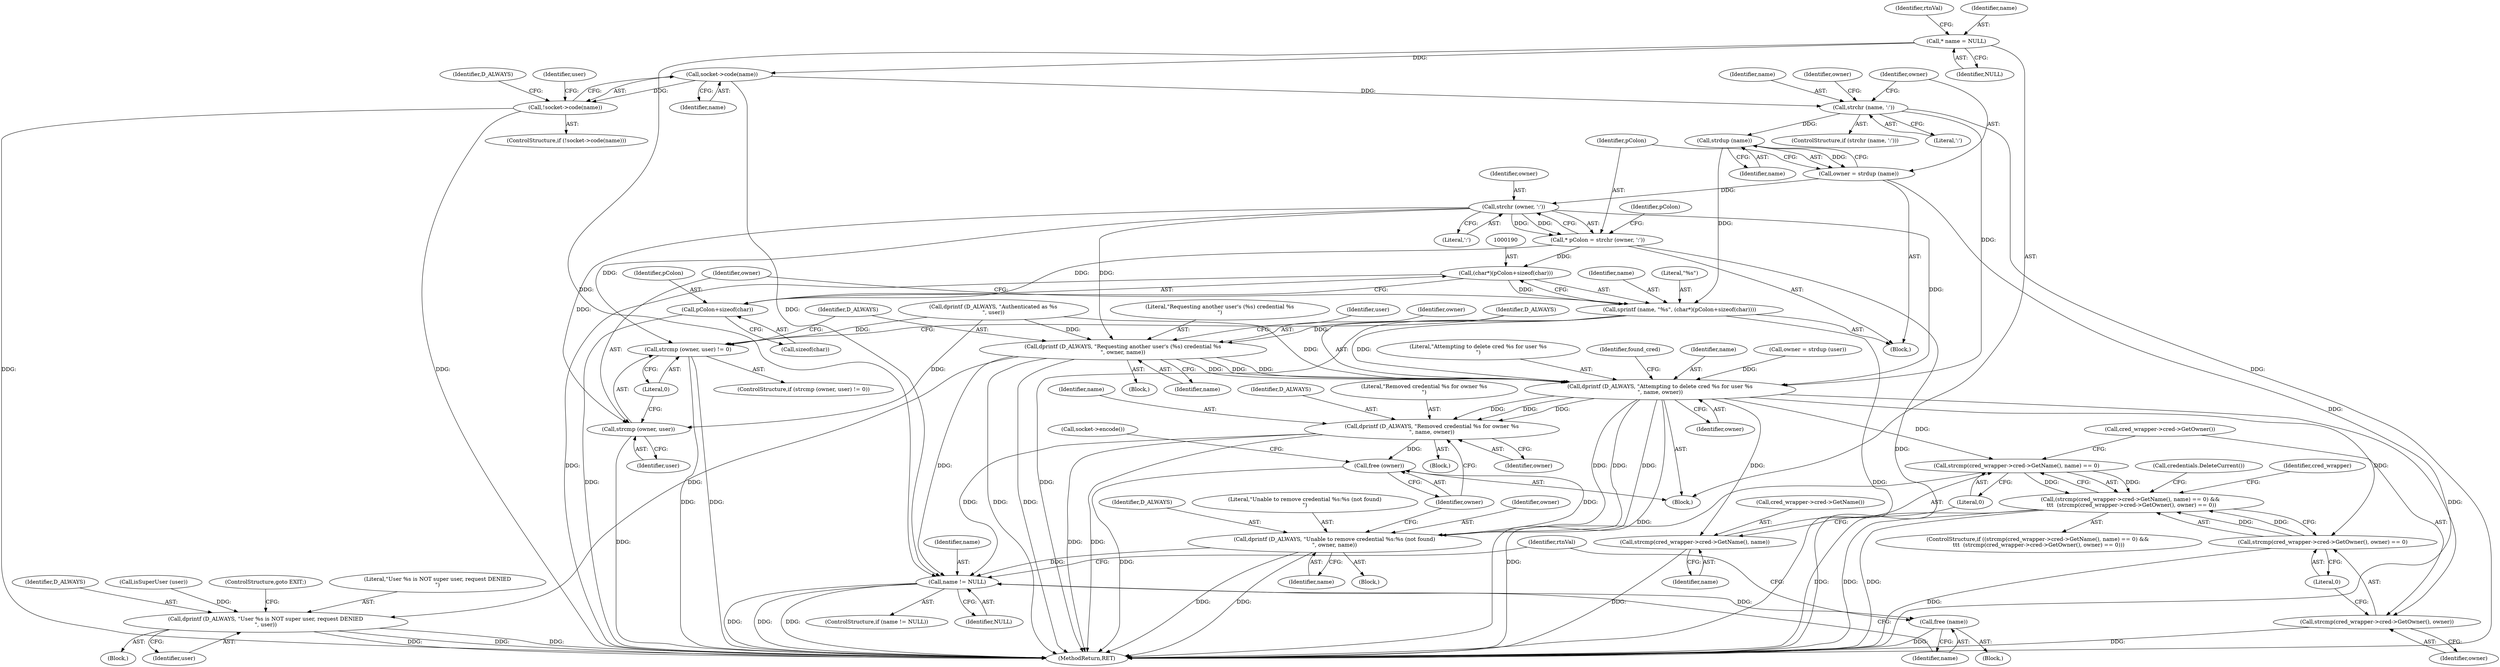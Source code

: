 digraph "0_htcondor_5e5571d1a431eb3c61977b6dd6ec90186ef79867_0@API" {
"1000153" [label="(Call,socket->code(name))"];
"1000109" [label="(Call,* name = NULL)"];
"1000152" [label="(Call,!socket->code(name))"];
"1000168" [label="(Call,strchr (name, ':'))"];
"1000174" [label="(Call,strdup (name))"];
"1000172" [label="(Call,owner = strdup (name))"];
"1000179" [label="(Call,strchr (owner, ':'))"];
"1000177" [label="(Call,* pColon = strchr (owner, ':'))"];
"1000189" [label="(Call,(char*)(pColon+sizeof(char)))"];
"1000186" [label="(Call,sprintf (name, \"%s\", (char*)(pColon+sizeof(char))))"];
"1000202" [label="(Call,dprintf (D_ALWAYS, \"Requesting another user's (%s) credential %s\n\", owner, name))"];
"1000212" [label="(Call,dprintf (D_ALWAYS, \"User %s is NOT super user, request DENIED\n\", user))"];
"1000229" [label="(Call,dprintf (D_ALWAYS, \"Attempting to delete cred %s for user %s\n\", name, owner))"];
"1000249" [label="(Call,strcmp(cred_wrapper->cred->GetName(), name) == 0)"];
"1000248" [label="(Call,(strcmp(cred_wrapper->cred->GetName(), name) == 0) && \n\t\t\t  (strcmp(cred_wrapper->cred->GetOwner(), owner) == 0))"];
"1000250" [label="(Call,strcmp(cred_wrapper->cred->GetName(), name))"];
"1000254" [label="(Call,strcmp(cred_wrapper->cred->GetOwner(), owner) == 0)"];
"1000255" [label="(Call,strcmp(cred_wrapper->cred->GetOwner(), owner))"];
"1000279" [label="(Call,dprintf (D_ALWAYS, \"Removed credential %s for owner %s\n\", name, owner))"];
"1000291" [label="(Call,free (owner))"];
"1000307" [label="(Call,name != NULL)"];
"1000311" [label="(Call,free (name))"];
"1000286" [label="(Call,dprintf (D_ALWAYS, \"Unable to remove credential %s:%s (not found)\n\", owner, name))"];
"1000191" [label="(Call,pColon+sizeof(char))"];
"1000196" [label="(Call,strcmp (owner, user) != 0)"];
"1000197" [label="(Call,strcmp (owner, user))"];
"1000251" [label="(Call,cred_wrapper->cred->GetName())"];
"1000258" [label="(Literal,0)"];
"1000172" [label="(Call,owner = strdup (name))"];
"1000181" [label="(Literal,':')"];
"1000170" [label="(Literal,':')"];
"1000192" [label="(Identifier,pColon)"];
"1000213" [label="(Identifier,D_ALWAYS)"];
"1000189" [label="(Call,(char*)(pColon+sizeof(char)))"];
"1000249" [label="(Call,strcmp(cred_wrapper->cred->GetName(), name) == 0)"];
"1000260" [label="(Call,credentials.DeleteCurrent())"];
"1000171" [label="(Block,)"];
"1000290" [label="(Identifier,name)"];
"1000169" [label="(Identifier,name)"];
"1000193" [label="(Call,sizeof(char))"];
"1000202" [label="(Call,dprintf (D_ALWAYS, \"Requesting another user's (%s) credential %s\n\", owner, name))"];
"1000174" [label="(Call,strdup (name))"];
"1000151" [label="(ControlStructure,if (!socket->code(name)))"];
"1000212" [label="(Call,dprintf (D_ALWAYS, \"User %s is NOT super user, request DENIED\n\", user))"];
"1000114" [label="(Identifier,rtnVal)"];
"1000307" [label="(Call,name != NULL)"];
"1000201" [label="(Block,)"];
"1000163" [label="(Call,dprintf (D_ALWAYS, \"Authenticated as %s\n\", user))"];
"1000186" [label="(Call,sprintf (name, \"%s\", (char*)(pColon+sizeof(char))))"];
"1000250" [label="(Call,strcmp(cred_wrapper->cred->GetName(), name))"];
"1000209" [label="(Call,isSuperUser (user))"];
"1000229" [label="(Call,dprintf (D_ALWAYS, \"Attempting to delete cred %s for user %s\n\", name, owner))"];
"1000195" [label="(ControlStructure,if (strcmp (owner, user) != 0))"];
"1000206" [label="(Identifier,name)"];
"1000226" [label="(Identifier,owner)"];
"1000198" [label="(Identifier,owner)"];
"1000252" [label="(Identifier,name)"];
"1000282" [label="(Identifier,name)"];
"1000291" [label="(Call,free (owner))"];
"1000285" [label="(Block,)"];
"1000203" [label="(Identifier,D_ALWAYS)"];
"1000255" [label="(Call,strcmp(cred_wrapper->cred->GetOwner(), owner))"];
"1000231" [label="(Literal,\"Attempting to delete cred %s for user %s\n\")"];
"1000215" [label="(Identifier,user)"];
"1000153" [label="(Call,socket->code(name))"];
"1000286" [label="(Call,dprintf (D_ALWAYS, \"Unable to remove credential %s:%s (not found)\n\", owner, name))"];
"1000196" [label="(Call,strcmp (owner, user) != 0)"];
"1000280" [label="(Identifier,D_ALWAYS)"];
"1000247" [label="(ControlStructure,if ((strcmp(cred_wrapper->cred->GetName(), name) == 0) && \n\t\t\t  (strcmp(cred_wrapper->cred->GetOwner(), owner) == 0)))"];
"1000293" [label="(Call,socket->encode())"];
"1000253" [label="(Literal,0)"];
"1000191" [label="(Call,pColon+sizeof(char))"];
"1000111" [label="(Identifier,NULL)"];
"1000310" [label="(Block,)"];
"1000161" [label="(Identifier,user)"];
"1000110" [label="(Identifier,name)"];
"1000177" [label="(Call,* pColon = strchr (owner, ':'))"];
"1000306" [label="(ControlStructure,if (name != NULL))"];
"1000109" [label="(Call,* name = NULL)"];
"1000167" [label="(ControlStructure,if (strchr (name, ':')))"];
"1000187" [label="(Identifier,name)"];
"1000188" [label="(Literal,\"%s\")"];
"1000283" [label="(Identifier,owner)"];
"1000230" [label="(Identifier,D_ALWAYS)"];
"1000152" [label="(Call,!socket->code(name))"];
"1000204" [label="(Literal,\"Requesting another user's (%s) credential %s\n\")"];
"1000210" [label="(Identifier,user)"];
"1000256" [label="(Call,cred_wrapper->cred->GetOwner())"];
"1000289" [label="(Identifier,owner)"];
"1000175" [label="(Identifier,name)"];
"1000235" [label="(Identifier,found_cred)"];
"1000199" [label="(Identifier,user)"];
"1000292" [label="(Identifier,owner)"];
"1000107" [label="(Block,)"];
"1000178" [label="(Identifier,pColon)"];
"1000157" [label="(Identifier,D_ALWAYS)"];
"1000287" [label="(Identifier,D_ALWAYS)"];
"1000205" [label="(Identifier,owner)"];
"1000232" [label="(Identifier,name)"];
"1000184" [label="(Identifier,pColon)"];
"1000154" [label="(Identifier,name)"];
"1000233" [label="(Identifier,owner)"];
"1000267" [label="(Block,)"];
"1000216" [label="(ControlStructure,goto EXIT;)"];
"1000311" [label="(Call,free (name))"];
"1000312" [label="(Identifier,name)"];
"1000315" [label="(MethodReturn,RET)"];
"1000179" [label="(Call,strchr (owner, ':'))"];
"1000279" [label="(Call,dprintf (D_ALWAYS, \"Removed credential %s for owner %s\n\", name, owner))"];
"1000240" [label="(Identifier,cred_wrapper)"];
"1000288" [label="(Literal,\"Unable to remove credential %s:%s (not found)\n\")"];
"1000168" [label="(Call,strchr (name, ':'))"];
"1000257" [label="(Identifier,owner)"];
"1000197" [label="(Call,strcmp (owner, user))"];
"1000173" [label="(Identifier,owner)"];
"1000254" [label="(Call,strcmp(cred_wrapper->cred->GetOwner(), owner) == 0)"];
"1000225" [label="(Call,owner = strdup (user))"];
"1000281" [label="(Literal,\"Removed credential %s for owner %s\n\")"];
"1000309" [label="(Identifier,NULL)"];
"1000200" [label="(Literal,0)"];
"1000214" [label="(Literal,\"User %s is NOT super user, request DENIED\n\")"];
"1000314" [label="(Identifier,rtnVal)"];
"1000180" [label="(Identifier,owner)"];
"1000211" [label="(Block,)"];
"1000248" [label="(Call,(strcmp(cred_wrapper->cred->GetName(), name) == 0) && \n\t\t\t  (strcmp(cred_wrapper->cred->GetOwner(), owner) == 0))"];
"1000308" [label="(Identifier,name)"];
"1000153" -> "1000152"  [label="AST: "];
"1000153" -> "1000154"  [label="CFG: "];
"1000154" -> "1000153"  [label="AST: "];
"1000152" -> "1000153"  [label="CFG: "];
"1000153" -> "1000152"  [label="DDG: "];
"1000109" -> "1000153"  [label="DDG: "];
"1000153" -> "1000168"  [label="DDG: "];
"1000153" -> "1000307"  [label="DDG: "];
"1000109" -> "1000107"  [label="AST: "];
"1000109" -> "1000111"  [label="CFG: "];
"1000110" -> "1000109"  [label="AST: "];
"1000111" -> "1000109"  [label="AST: "];
"1000114" -> "1000109"  [label="CFG: "];
"1000109" -> "1000307"  [label="DDG: "];
"1000152" -> "1000151"  [label="AST: "];
"1000157" -> "1000152"  [label="CFG: "];
"1000161" -> "1000152"  [label="CFG: "];
"1000152" -> "1000315"  [label="DDG: "];
"1000152" -> "1000315"  [label="DDG: "];
"1000168" -> "1000167"  [label="AST: "];
"1000168" -> "1000170"  [label="CFG: "];
"1000169" -> "1000168"  [label="AST: "];
"1000170" -> "1000168"  [label="AST: "];
"1000173" -> "1000168"  [label="CFG: "];
"1000226" -> "1000168"  [label="CFG: "];
"1000168" -> "1000315"  [label="DDG: "];
"1000168" -> "1000174"  [label="DDG: "];
"1000168" -> "1000229"  [label="DDG: "];
"1000174" -> "1000172"  [label="AST: "];
"1000174" -> "1000175"  [label="CFG: "];
"1000175" -> "1000174"  [label="AST: "];
"1000172" -> "1000174"  [label="CFG: "];
"1000174" -> "1000172"  [label="DDG: "];
"1000174" -> "1000186"  [label="DDG: "];
"1000172" -> "1000171"  [label="AST: "];
"1000173" -> "1000172"  [label="AST: "];
"1000178" -> "1000172"  [label="CFG: "];
"1000172" -> "1000315"  [label="DDG: "];
"1000172" -> "1000179"  [label="DDG: "];
"1000179" -> "1000177"  [label="AST: "];
"1000179" -> "1000181"  [label="CFG: "];
"1000180" -> "1000179"  [label="AST: "];
"1000181" -> "1000179"  [label="AST: "];
"1000177" -> "1000179"  [label="CFG: "];
"1000179" -> "1000177"  [label="DDG: "];
"1000179" -> "1000177"  [label="DDG: "];
"1000179" -> "1000196"  [label="DDG: "];
"1000179" -> "1000197"  [label="DDG: "];
"1000179" -> "1000202"  [label="DDG: "];
"1000179" -> "1000229"  [label="DDG: "];
"1000177" -> "1000171"  [label="AST: "];
"1000178" -> "1000177"  [label="AST: "];
"1000184" -> "1000177"  [label="CFG: "];
"1000177" -> "1000315"  [label="DDG: "];
"1000177" -> "1000189"  [label="DDG: "];
"1000177" -> "1000191"  [label="DDG: "];
"1000189" -> "1000186"  [label="AST: "];
"1000189" -> "1000191"  [label="CFG: "];
"1000190" -> "1000189"  [label="AST: "];
"1000191" -> "1000189"  [label="AST: "];
"1000186" -> "1000189"  [label="CFG: "];
"1000189" -> "1000315"  [label="DDG: "];
"1000189" -> "1000186"  [label="DDG: "];
"1000186" -> "1000171"  [label="AST: "];
"1000187" -> "1000186"  [label="AST: "];
"1000188" -> "1000186"  [label="AST: "];
"1000198" -> "1000186"  [label="CFG: "];
"1000186" -> "1000315"  [label="DDG: "];
"1000186" -> "1000315"  [label="DDG: "];
"1000186" -> "1000202"  [label="DDG: "];
"1000186" -> "1000229"  [label="DDG: "];
"1000202" -> "1000201"  [label="AST: "];
"1000202" -> "1000206"  [label="CFG: "];
"1000203" -> "1000202"  [label="AST: "];
"1000204" -> "1000202"  [label="AST: "];
"1000205" -> "1000202"  [label="AST: "];
"1000206" -> "1000202"  [label="AST: "];
"1000210" -> "1000202"  [label="CFG: "];
"1000202" -> "1000315"  [label="DDG: "];
"1000202" -> "1000315"  [label="DDG: "];
"1000163" -> "1000202"  [label="DDG: "];
"1000202" -> "1000212"  [label="DDG: "];
"1000202" -> "1000229"  [label="DDG: "];
"1000202" -> "1000229"  [label="DDG: "];
"1000202" -> "1000229"  [label="DDG: "];
"1000202" -> "1000307"  [label="DDG: "];
"1000212" -> "1000211"  [label="AST: "];
"1000212" -> "1000215"  [label="CFG: "];
"1000213" -> "1000212"  [label="AST: "];
"1000214" -> "1000212"  [label="AST: "];
"1000215" -> "1000212"  [label="AST: "];
"1000216" -> "1000212"  [label="CFG: "];
"1000212" -> "1000315"  [label="DDG: "];
"1000212" -> "1000315"  [label="DDG: "];
"1000212" -> "1000315"  [label="DDG: "];
"1000209" -> "1000212"  [label="DDG: "];
"1000229" -> "1000107"  [label="AST: "];
"1000229" -> "1000233"  [label="CFG: "];
"1000230" -> "1000229"  [label="AST: "];
"1000231" -> "1000229"  [label="AST: "];
"1000232" -> "1000229"  [label="AST: "];
"1000233" -> "1000229"  [label="AST: "];
"1000235" -> "1000229"  [label="CFG: "];
"1000229" -> "1000315"  [label="DDG: "];
"1000163" -> "1000229"  [label="DDG: "];
"1000225" -> "1000229"  [label="DDG: "];
"1000229" -> "1000249"  [label="DDG: "];
"1000229" -> "1000250"  [label="DDG: "];
"1000229" -> "1000254"  [label="DDG: "];
"1000229" -> "1000255"  [label="DDG: "];
"1000229" -> "1000279"  [label="DDG: "];
"1000229" -> "1000279"  [label="DDG: "];
"1000229" -> "1000279"  [label="DDG: "];
"1000229" -> "1000286"  [label="DDG: "];
"1000229" -> "1000286"  [label="DDG: "];
"1000229" -> "1000286"  [label="DDG: "];
"1000249" -> "1000248"  [label="AST: "];
"1000249" -> "1000253"  [label="CFG: "];
"1000250" -> "1000249"  [label="AST: "];
"1000253" -> "1000249"  [label="AST: "];
"1000256" -> "1000249"  [label="CFG: "];
"1000248" -> "1000249"  [label="CFG: "];
"1000249" -> "1000315"  [label="DDG: "];
"1000249" -> "1000248"  [label="DDG: "];
"1000249" -> "1000248"  [label="DDG: "];
"1000248" -> "1000247"  [label="AST: "];
"1000248" -> "1000254"  [label="CFG: "];
"1000254" -> "1000248"  [label="AST: "];
"1000240" -> "1000248"  [label="CFG: "];
"1000260" -> "1000248"  [label="CFG: "];
"1000248" -> "1000315"  [label="DDG: "];
"1000248" -> "1000315"  [label="DDG: "];
"1000248" -> "1000315"  [label="DDG: "];
"1000254" -> "1000248"  [label="DDG: "];
"1000254" -> "1000248"  [label="DDG: "];
"1000250" -> "1000252"  [label="CFG: "];
"1000251" -> "1000250"  [label="AST: "];
"1000252" -> "1000250"  [label="AST: "];
"1000253" -> "1000250"  [label="CFG: "];
"1000250" -> "1000315"  [label="DDG: "];
"1000254" -> "1000258"  [label="CFG: "];
"1000255" -> "1000254"  [label="AST: "];
"1000258" -> "1000254"  [label="AST: "];
"1000254" -> "1000315"  [label="DDG: "];
"1000255" -> "1000257"  [label="CFG: "];
"1000256" -> "1000255"  [label="AST: "];
"1000257" -> "1000255"  [label="AST: "];
"1000258" -> "1000255"  [label="CFG: "];
"1000255" -> "1000315"  [label="DDG: "];
"1000279" -> "1000267"  [label="AST: "];
"1000279" -> "1000283"  [label="CFG: "];
"1000280" -> "1000279"  [label="AST: "];
"1000281" -> "1000279"  [label="AST: "];
"1000282" -> "1000279"  [label="AST: "];
"1000283" -> "1000279"  [label="AST: "];
"1000292" -> "1000279"  [label="CFG: "];
"1000279" -> "1000315"  [label="DDG: "];
"1000279" -> "1000315"  [label="DDG: "];
"1000279" -> "1000291"  [label="DDG: "];
"1000279" -> "1000307"  [label="DDG: "];
"1000291" -> "1000107"  [label="AST: "];
"1000291" -> "1000292"  [label="CFG: "];
"1000292" -> "1000291"  [label="AST: "];
"1000293" -> "1000291"  [label="CFG: "];
"1000291" -> "1000315"  [label="DDG: "];
"1000286" -> "1000291"  [label="DDG: "];
"1000307" -> "1000306"  [label="AST: "];
"1000307" -> "1000309"  [label="CFG: "];
"1000308" -> "1000307"  [label="AST: "];
"1000309" -> "1000307"  [label="AST: "];
"1000312" -> "1000307"  [label="CFG: "];
"1000314" -> "1000307"  [label="CFG: "];
"1000307" -> "1000315"  [label="DDG: "];
"1000307" -> "1000315"  [label="DDG: "];
"1000307" -> "1000315"  [label="DDG: "];
"1000286" -> "1000307"  [label="DDG: "];
"1000307" -> "1000311"  [label="DDG: "];
"1000311" -> "1000310"  [label="AST: "];
"1000311" -> "1000312"  [label="CFG: "];
"1000312" -> "1000311"  [label="AST: "];
"1000314" -> "1000311"  [label="CFG: "];
"1000311" -> "1000315"  [label="DDG: "];
"1000286" -> "1000285"  [label="AST: "];
"1000286" -> "1000290"  [label="CFG: "];
"1000287" -> "1000286"  [label="AST: "];
"1000288" -> "1000286"  [label="AST: "];
"1000289" -> "1000286"  [label="AST: "];
"1000290" -> "1000286"  [label="AST: "];
"1000292" -> "1000286"  [label="CFG: "];
"1000286" -> "1000315"  [label="DDG: "];
"1000286" -> "1000315"  [label="DDG: "];
"1000191" -> "1000193"  [label="CFG: "];
"1000192" -> "1000191"  [label="AST: "];
"1000193" -> "1000191"  [label="AST: "];
"1000191" -> "1000315"  [label="DDG: "];
"1000196" -> "1000195"  [label="AST: "];
"1000196" -> "1000200"  [label="CFG: "];
"1000197" -> "1000196"  [label="AST: "];
"1000200" -> "1000196"  [label="AST: "];
"1000203" -> "1000196"  [label="CFG: "];
"1000230" -> "1000196"  [label="CFG: "];
"1000196" -> "1000315"  [label="DDG: "];
"1000196" -> "1000315"  [label="DDG: "];
"1000163" -> "1000196"  [label="DDG: "];
"1000197" -> "1000199"  [label="CFG: "];
"1000198" -> "1000197"  [label="AST: "];
"1000199" -> "1000197"  [label="AST: "];
"1000200" -> "1000197"  [label="CFG: "];
"1000197" -> "1000315"  [label="DDG: "];
"1000163" -> "1000197"  [label="DDG: "];
}

